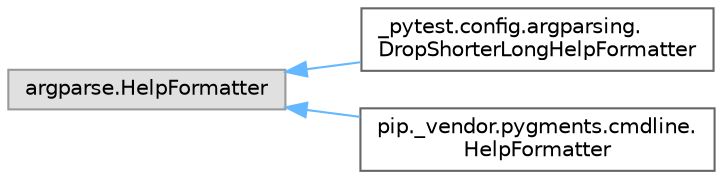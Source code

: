 digraph "Graphical Class Hierarchy"
{
 // LATEX_PDF_SIZE
  bgcolor="transparent";
  edge [fontname=Helvetica,fontsize=10,labelfontname=Helvetica,labelfontsize=10];
  node [fontname=Helvetica,fontsize=10,shape=box,height=0.2,width=0.4];
  rankdir="LR";
  Node0 [id="Node000000",label="argparse.HelpFormatter",height=0.2,width=0.4,color="grey60", fillcolor="#E0E0E0", style="filled",tooltip=" "];
  Node0 -> Node1 [id="edge472_Node000000_Node000001",dir="back",color="steelblue1",style="solid",tooltip=" "];
  Node1 [id="Node000001",label="_pytest.config.argparsing.\lDropShorterLongHelpFormatter",height=0.2,width=0.4,color="grey40", fillcolor="white", style="filled",URL="$class__pytest_1_1config_1_1argparsing_1_1_drop_shorter_long_help_formatter.html",tooltip=" "];
  Node0 -> Node2 [id="edge473_Node000000_Node000002",dir="back",color="steelblue1",style="solid",tooltip=" "];
  Node2 [id="Node000002",label="pip._vendor.pygments.cmdline.\lHelpFormatter",height=0.2,width=0.4,color="grey40", fillcolor="white", style="filled",URL="$classpip_1_1__vendor_1_1pygments_1_1cmdline_1_1_help_formatter.html",tooltip=" "];
}
